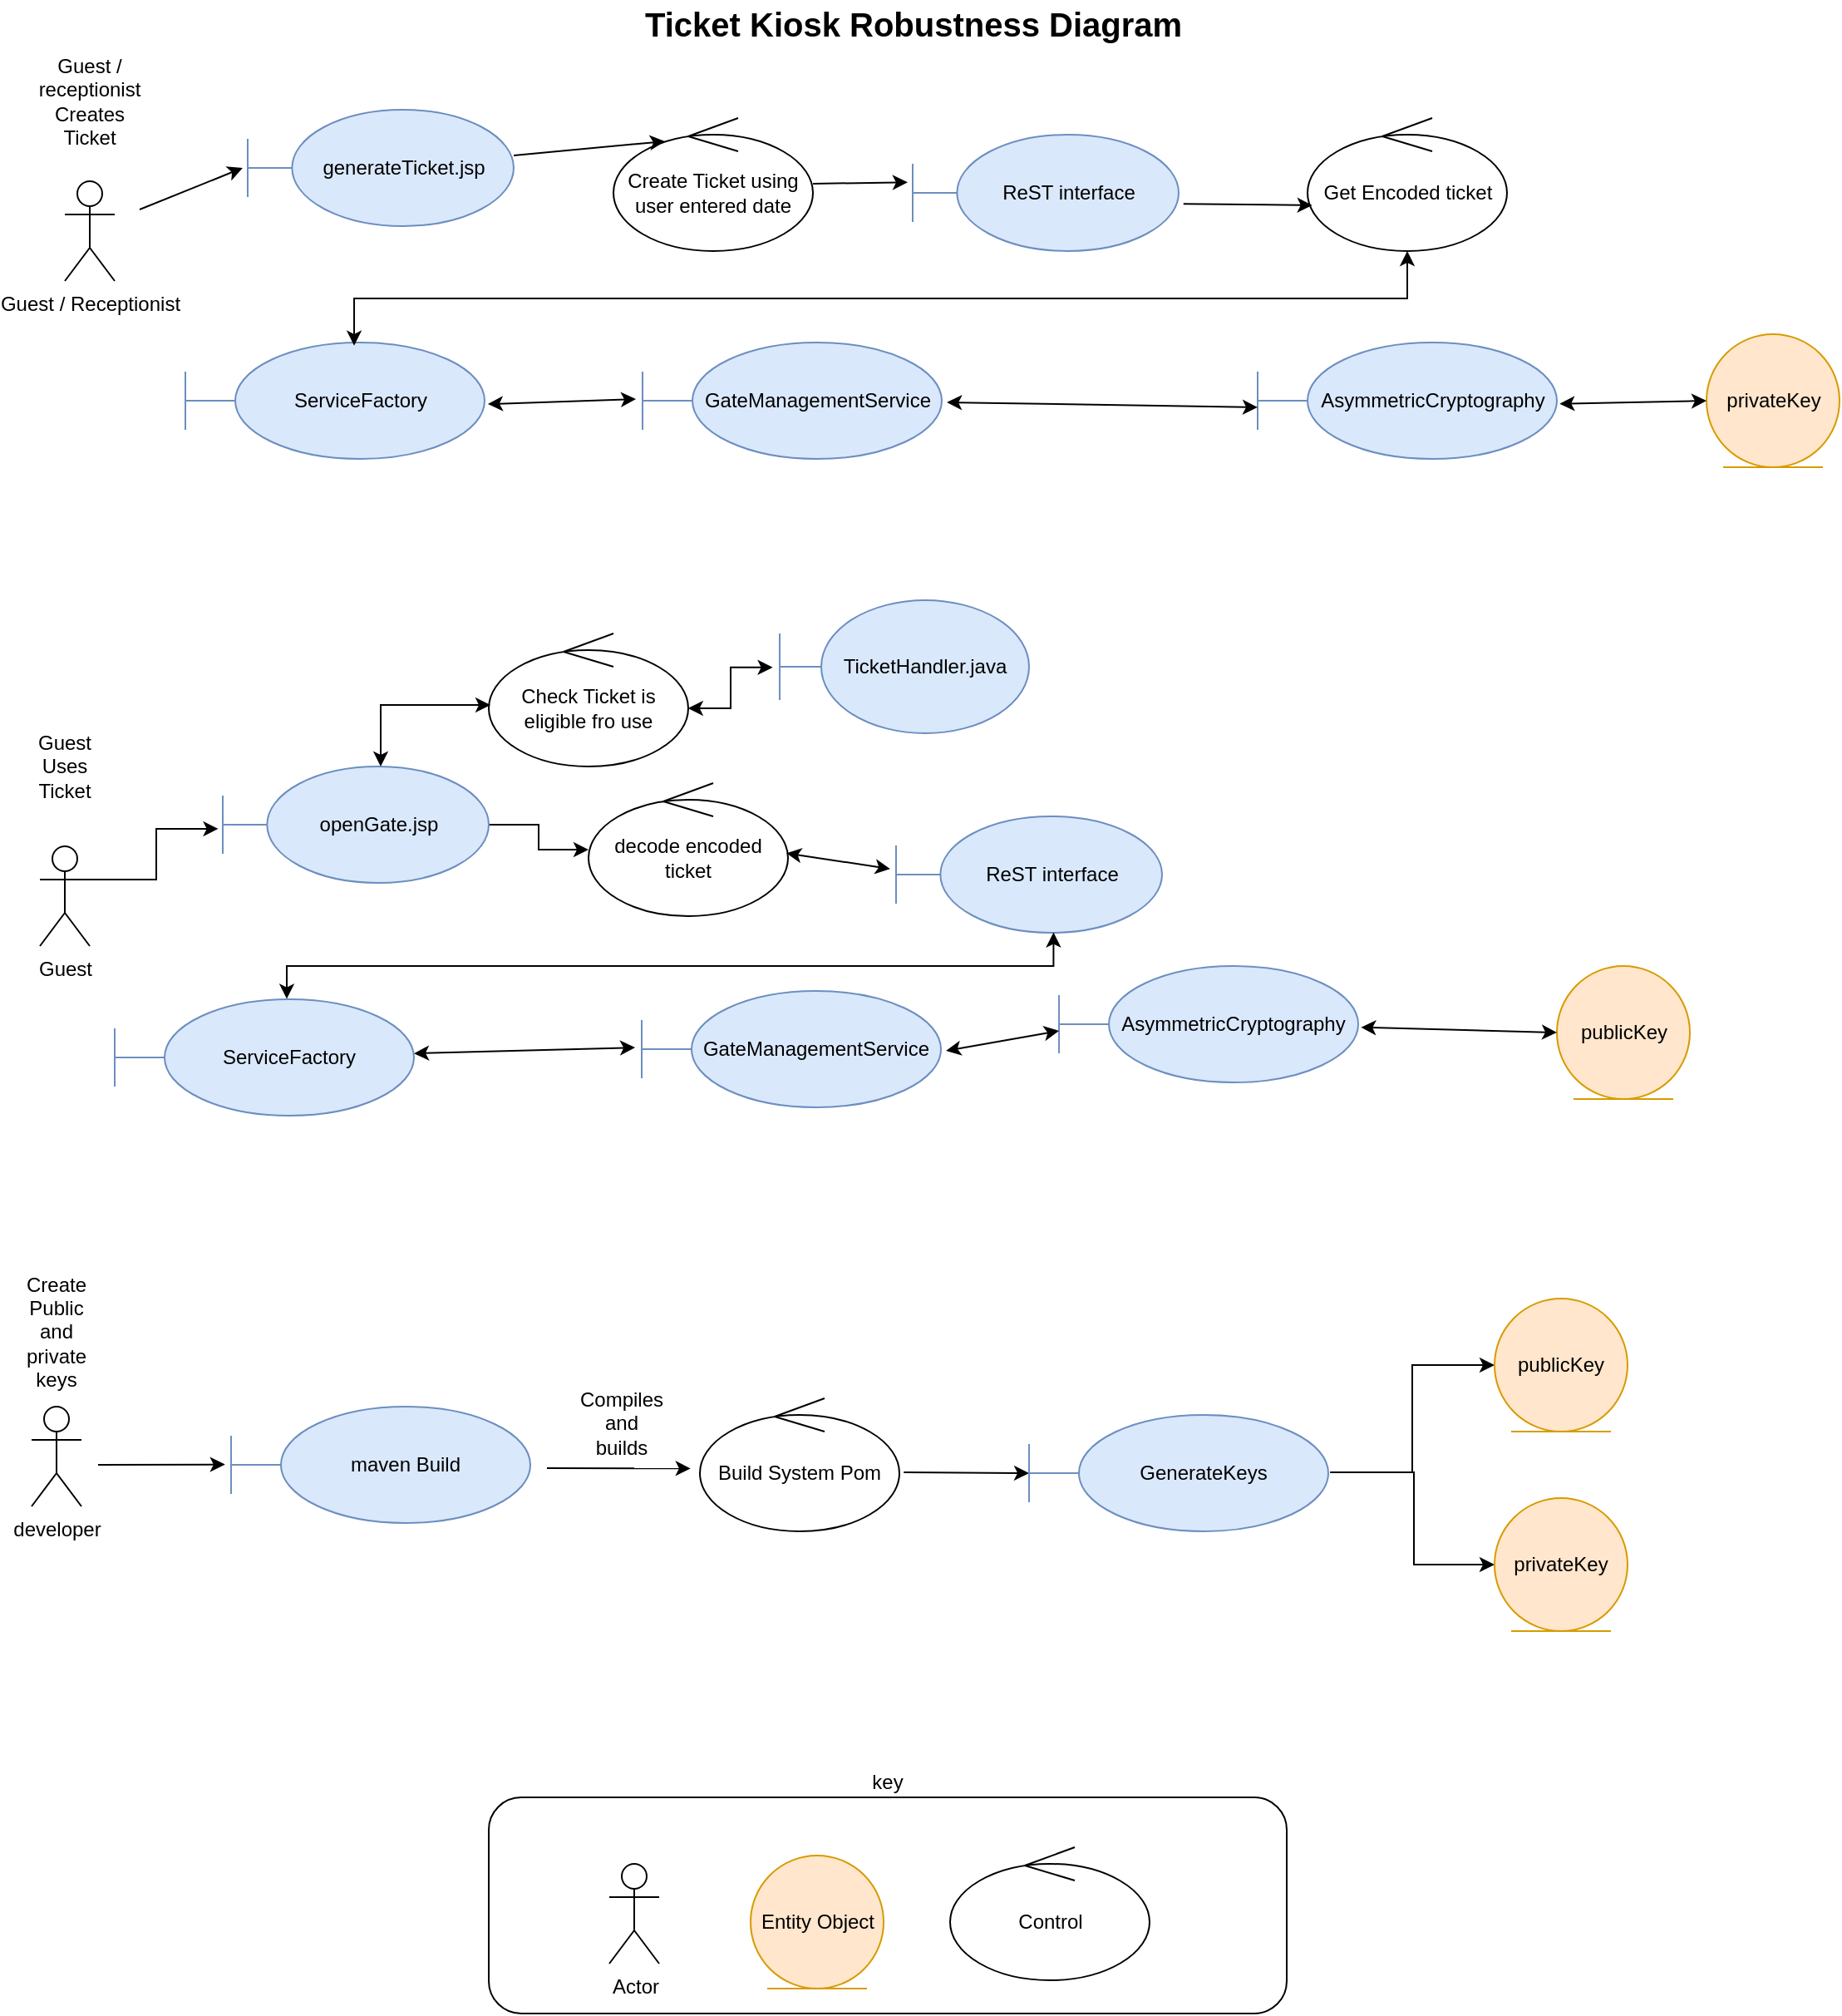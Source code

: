 <mxfile version="13.9.9" type="device"><diagram id="04a45fe4-77d9-99a5-3fdb-36b63ed5cee6" name="Page-1"><mxGraphModel dx="1673" dy="979" grid="1" gridSize="10" guides="1" tooltips="1" connect="1" arrows="1" fold="1" page="1" pageScale="1" pageWidth="1169" pageHeight="827" background="#ffffff" math="0" shadow="0"><root><mxCell id="0"/><mxCell id="1" parent="0"/><mxCell id="15" value="key" style="rounded=1;whiteSpace=wrap;html=1;labelPosition=center;verticalLabelPosition=top;align=center;verticalAlign=bottom;" parent="1" vertex="1"><mxGeometry x="318" y="1111" width="480" height="130" as="geometry"/></mxCell><mxCell id="11" value="Create Ticket using user entered date" style="ellipse;shape=umlControl;whiteSpace=wrap;html=1;" parent="1" vertex="1"><mxGeometry x="393" y="101" width="120" height="80" as="geometry"/></mxCell><mxCell id="12" value="Actor" style="shape=umlActor;verticalLabelPosition=bottom;labelBackgroundColor=#ffffff;verticalAlign=top;html=1;" parent="1" vertex="1"><mxGeometry x="390.5" y="1151" width="30" height="60" as="geometry"/></mxCell><mxCell id="13" value="TicketHandler.java" style="shape=umlBoundary;whiteSpace=wrap;html=1;fillColor=#dae8fc;strokeColor=#6c8ebf;" parent="1" vertex="1"><mxGeometry x="493" y="391" width="150" height="80" as="geometry"/></mxCell><mxCell id="53" value="GateManagementService" style="shape=umlBoundary;whiteSpace=wrap;html=1;fillColor=#dae8fc;strokeColor=#6c8ebf;" parent="1" vertex="1"><mxGeometry x="410.5" y="236" width="180" height="70" as="geometry"/></mxCell><mxCell id="161" value="&lt;font style=&quot;font-size: 20px&quot;&gt;&lt;b&gt;Ticket Kiosk Robustness Diagram&lt;/b&gt;&lt;/font&gt;" style="text;html=1;resizable=0;points=[];autosize=1;align=left;verticalAlign=top;spacingTop=-4;fontSize=14;" parent="1" vertex="1"><mxGeometry x="410" y="30" width="340" height="20" as="geometry"/></mxCell><mxCell id="3gwoYLyfr72Q69Z7RmqG-163" value="developer" style="shape=umlActor;verticalLabelPosition=bottom;labelBackgroundColor=#ffffff;verticalAlign=top;html=1;" parent="1" vertex="1"><mxGeometry x="43" y="876" width="30" height="60" as="geometry"/></mxCell><mxCell id="3wMISs33An8i--o01YGN-199" value="" style="edgeStyle=orthogonalEdgeStyle;rounded=0;orthogonalLoop=1;jettySize=auto;html=1;" edge="1" parent="1" source="3gwoYLyfr72Q69Z7RmqG-173" target="3wMISs33An8i--o01YGN-183"><mxGeometry relative="1" as="geometry"/></mxCell><mxCell id="3gwoYLyfr72Q69Z7RmqG-173" value="openGate.jsp" style="shape=umlBoundary;whiteSpace=wrap;html=1;fillColor=#dae8fc;strokeColor=#6c8ebf;" parent="1" vertex="1"><mxGeometry x="158" y="491" width="160" height="70" as="geometry"/></mxCell><mxCell id="3gwoYLyfr72Q69Z7RmqG-174" value="generateTicket.jsp" style="shape=umlBoundary;whiteSpace=wrap;html=1;fillColor=#dae8fc;strokeColor=#6c8ebf;" parent="1" vertex="1"><mxGeometry x="173" y="96" width="160" height="70" as="geometry"/></mxCell><mxCell id="3gwoYLyfr72Q69Z7RmqG-176" value="ServiceFactory" style="shape=umlBoundary;whiteSpace=wrap;html=1;fillColor=#dae8fc;strokeColor=#6c8ebf;" parent="1" vertex="1"><mxGeometry x="135.5" y="236" width="180" height="70" as="geometry"/></mxCell><mxCell id="3gwoYLyfr72Q69Z7RmqG-177" value="AsymmetricCryptography" style="shape=umlBoundary;whiteSpace=wrap;html=1;fillColor=#dae8fc;strokeColor=#6c8ebf;" parent="1" vertex="1"><mxGeometry x="780.5" y="236" width="180" height="70" as="geometry"/></mxCell><mxCell id="3gwoYLyfr72Q69Z7RmqG-180" value="maven Build" style="shape=umlBoundary;whiteSpace=wrap;html=1;fillColor=#dae8fc;strokeColor=#6c8ebf;" parent="1" vertex="1"><mxGeometry x="163" y="876" width="180" height="70" as="geometry"/></mxCell><mxCell id="3gwoYLyfr72Q69Z7RmqG-197" value="ReST interface" style="shape=umlBoundary;whiteSpace=wrap;html=1;fillColor=#dae8fc;strokeColor=#6c8ebf;" parent="1" vertex="1"><mxGeometry x="573" y="111" width="160" height="70" as="geometry"/></mxCell><mxCell id="3wMISs33An8i--o01YGN-163" value="" style="endArrow=classic;html=1;entryX=0.258;entryY=0.175;entryDx=0;entryDy=0;entryPerimeter=0;" edge="1" parent="1" source="3gwoYLyfr72Q69Z7RmqG-174" target="11"><mxGeometry width="50" height="50" relative="1" as="geometry"><mxPoint x="328" y="56" as="sourcePoint"/><mxPoint x="378" y="6" as="targetPoint"/></mxGeometry></mxCell><mxCell id="3wMISs33An8i--o01YGN-164" value="" style="endArrow=classic;html=1;entryX=-0.019;entryY=0.409;entryDx=0;entryDy=0;entryPerimeter=0;" edge="1" parent="1" source="11" target="3gwoYLyfr72Q69Z7RmqG-197"><mxGeometry width="50" height="50" relative="1" as="geometry"><mxPoint x="478" y="136" as="sourcePoint"/><mxPoint x="548.711" y="86" as="targetPoint"/></mxGeometry></mxCell><mxCell id="3wMISs33An8i--o01YGN-166" value="Guest / Receptionist" style="shape=umlActor;verticalLabelPosition=bottom;labelBackgroundColor=#ffffff;verticalAlign=top;html=1;" vertex="1" parent="1"><mxGeometry x="63" y="139" width="30" height="60" as="geometry"/></mxCell><mxCell id="3wMISs33An8i--o01YGN-167" value="" style="endArrow=classic;html=1;entryX=-0.019;entryY=0.5;entryDx=0;entryDy=0;entryPerimeter=0;" edge="1" parent="1" target="3gwoYLyfr72Q69Z7RmqG-174"><mxGeometry width="50" height="50" relative="1" as="geometry"><mxPoint x="108" y="156" as="sourcePoint"/><mxPoint x="198.08" y="66.03" as="targetPoint"/></mxGeometry></mxCell><mxCell id="3wMISs33An8i--o01YGN-170" value="" style="endArrow=classic;html=1;entryX=-0.022;entryY=0.486;entryDx=0;entryDy=0;entryPerimeter=0;exitX=1.011;exitY=0.529;exitDx=0;exitDy=0;exitPerimeter=0;startArrow=classic;startFill=1;" edge="1" parent="1" source="3gwoYLyfr72Q69Z7RmqG-176" target="53"><mxGeometry width="50" height="50" relative="1" as="geometry"><mxPoint x="320.5" y="296" as="sourcePoint"/><mxPoint x="370.5" y="246" as="targetPoint"/></mxGeometry></mxCell><mxCell id="3wMISs33An8i--o01YGN-171" value="" style="endArrow=classic;html=1;entryX=0;entryY=0.557;entryDx=0;entryDy=0;entryPerimeter=0;exitX=1.017;exitY=0.514;exitDx=0;exitDy=0;exitPerimeter=0;startArrow=classic;startFill=1;" edge="1" parent="1" source="53" target="3gwoYLyfr72Q69Z7RmqG-177"><mxGeometry width="50" height="50" relative="1" as="geometry"><mxPoint x="600.5" y="296" as="sourcePoint"/><mxPoint x="650.5" y="246" as="targetPoint"/></mxGeometry></mxCell><mxCell id="3wMISs33An8i--o01YGN-172" value="Entity Object" style="ellipse;shape=umlEntity;whiteSpace=wrap;html=1;fillColor=#ffe6cc;strokeColor=#d79b00;" vertex="1" parent="1"><mxGeometry x="475.5" y="1146" width="80" height="80" as="geometry"/></mxCell><mxCell id="3wMISs33An8i--o01YGN-173" value="privateKey" style="ellipse;shape=umlEntity;whiteSpace=wrap;html=1;fillColor=#ffe6cc;strokeColor=#d79b00;" vertex="1" parent="1"><mxGeometry x="1050.5" y="231" width="80" height="80" as="geometry"/></mxCell><mxCell id="3wMISs33An8i--o01YGN-174" value="" style="endArrow=classic;html=1;exitX=1.009;exitY=0.527;exitDx=0;exitDy=0;exitPerimeter=0;entryX=0;entryY=0.5;entryDx=0;entryDy=0;startArrow=classic;startFill=1;" edge="1" parent="1" source="3gwoYLyfr72Q69Z7RmqG-177" target="3wMISs33An8i--o01YGN-173"><mxGeometry width="50" height="50" relative="1" as="geometry"><mxPoint x="840.5" y="376" as="sourcePoint"/><mxPoint x="890.5" y="326" as="targetPoint"/></mxGeometry></mxCell><mxCell id="3wMISs33An8i--o01YGN-176" value="Control" style="ellipse;shape=umlControl;whiteSpace=wrap;html=1;" vertex="1" parent="1"><mxGeometry x="595.5" y="1141" width="120" height="80" as="geometry"/></mxCell><mxCell id="3wMISs33An8i--o01YGN-177" value="Guest / receptionist Creates Ticket" style="text;html=1;strokeColor=none;fillColor=none;align=center;verticalAlign=middle;whiteSpace=wrap;rounded=0;" vertex="1" parent="1"><mxGeometry x="58" y="81" width="40" height="20" as="geometry"/></mxCell><mxCell id="3wMISs33An8i--o01YGN-183" value="decode encoded ticket" style="ellipse;shape=umlControl;whiteSpace=wrap;html=1;" vertex="1" parent="1"><mxGeometry x="378" y="501" width="120" height="80" as="geometry"/></mxCell><mxCell id="3wMISs33An8i--o01YGN-184" value="GateManagementService" style="shape=umlBoundary;whiteSpace=wrap;html=1;fillColor=#dae8fc;strokeColor=#6c8ebf;" vertex="1" parent="1"><mxGeometry x="410" y="626" width="180" height="70" as="geometry"/></mxCell><mxCell id="3wMISs33An8i--o01YGN-186" value="ServiceFactory" style="shape=umlBoundary;whiteSpace=wrap;html=1;fillColor=#dae8fc;strokeColor=#6c8ebf;" vertex="1" parent="1"><mxGeometry x="93" y="631" width="180" height="70" as="geometry"/></mxCell><mxCell id="3wMISs33An8i--o01YGN-187" value="AsymmetricCryptography" style="shape=umlBoundary;whiteSpace=wrap;html=1;fillColor=#dae8fc;strokeColor=#6c8ebf;" vertex="1" parent="1"><mxGeometry x="661.02" y="611" width="180" height="70" as="geometry"/></mxCell><mxCell id="3wMISs33An8i--o01YGN-188" value="ReST interface" style="shape=umlBoundary;whiteSpace=wrap;html=1;fillColor=#dae8fc;strokeColor=#6c8ebf;" vertex="1" parent="1"><mxGeometry x="563" y="521" width="160" height="70" as="geometry"/></mxCell><mxCell id="3wMISs33An8i--o01YGN-201" style="edgeStyle=orthogonalEdgeStyle;rounded=0;orthogonalLoop=1;jettySize=auto;html=1;exitX=1;exitY=0.333;exitDx=0;exitDy=0;exitPerimeter=0;entryX=-0.017;entryY=0.535;entryDx=0;entryDy=0;entryPerimeter=0;" edge="1" parent="1" source="3wMISs33An8i--o01YGN-191" target="3gwoYLyfr72Q69Z7RmqG-173"><mxGeometry relative="1" as="geometry"/></mxCell><mxCell id="3wMISs33An8i--o01YGN-191" value="Guest" style="shape=umlActor;verticalLabelPosition=bottom;labelBackgroundColor=#ffffff;verticalAlign=top;html=1;" vertex="1" parent="1"><mxGeometry x="48" y="539" width="30" height="60" as="geometry"/></mxCell><mxCell id="3wMISs33An8i--o01YGN-194" value="" style="endArrow=classic;html=1;entryX=-0.022;entryY=0.486;entryDx=0;entryDy=0;entryPerimeter=0;startArrow=classic;startFill=1;" edge="1" parent="1" source="3wMISs33An8i--o01YGN-186" target="3wMISs33An8i--o01YGN-184"><mxGeometry width="50" height="50" relative="1" as="geometry"><mxPoint x="273.0" y="668.03" as="sourcePoint"/><mxPoint x="-293.98" y="771" as="targetPoint"/></mxGeometry></mxCell><mxCell id="3wMISs33An8i--o01YGN-195" value="" style="endArrow=classic;html=1;entryX=0;entryY=0.557;entryDx=0;entryDy=0;entryPerimeter=0;exitX=1.017;exitY=0.514;exitDx=0;exitDy=0;exitPerimeter=0;startArrow=classic;startFill=1;" edge="1" parent="1" source="3wMISs33An8i--o01YGN-184" target="3wMISs33An8i--o01YGN-187"><mxGeometry width="50" height="50" relative="1" as="geometry"><mxPoint x="-63.98" y="821" as="sourcePoint"/><mxPoint x="-13.98" y="771" as="targetPoint"/></mxGeometry></mxCell><mxCell id="3wMISs33An8i--o01YGN-196" value="publicKey" style="ellipse;shape=umlEntity;whiteSpace=wrap;html=1;fillColor=#ffe6cc;strokeColor=#d79b00;" vertex="1" parent="1"><mxGeometry x="960.5" y="611" width="80" height="80" as="geometry"/></mxCell><mxCell id="3wMISs33An8i--o01YGN-197" value="" style="endArrow=classic;html=1;exitX=1.009;exitY=0.527;exitDx=0;exitDy=0;exitPerimeter=0;entryX=0;entryY=0.5;entryDx=0;entryDy=0;startArrow=classic;startFill=1;" edge="1" parent="1" source="3wMISs33An8i--o01YGN-187" target="3wMISs33An8i--o01YGN-196"><mxGeometry width="50" height="50" relative="1" as="geometry"><mxPoint x="176.02" y="901" as="sourcePoint"/><mxPoint x="226.02" y="851" as="targetPoint"/></mxGeometry></mxCell><mxCell id="3wMISs33An8i--o01YGN-198" value="Guest Uses Ticket" style="text;html=1;strokeColor=none;fillColor=none;align=center;verticalAlign=middle;whiteSpace=wrap;rounded=0;" vertex="1" parent="1"><mxGeometry x="43" y="481" width="40" height="20" as="geometry"/></mxCell><mxCell id="3wMISs33An8i--o01YGN-203" value="" style="endArrow=classic;html=1;entryX=0.575;entryY=-0.003;entryDx=0;entryDy=0;entryPerimeter=0;exitX=0.592;exitY=0.997;exitDx=0;exitDy=0;exitPerimeter=0;rounded=0;edgeStyle=orthogonalEdgeStyle;startArrow=classic;startFill=1;" edge="1" parent="1" source="3wMISs33An8i--o01YGN-188" target="3wMISs33An8i--o01YGN-186"><mxGeometry width="50" height="50" relative="1" as="geometry"><mxPoint x="793" y="571" as="sourcePoint"/><mxPoint x="843" y="521" as="targetPoint"/></mxGeometry></mxCell><mxCell id="3wMISs33An8i--o01YGN-204" value="" style="endArrow=classic;startArrow=classic;html=1;exitX=0.992;exitY=0.527;exitDx=0;exitDy=0;exitPerimeter=0;entryX=-0.022;entryY=0.451;entryDx=0;entryDy=0;entryPerimeter=0;" edge="1" parent="1" source="3wMISs33An8i--o01YGN-183" target="3wMISs33An8i--o01YGN-188"><mxGeometry width="50" height="50" relative="1" as="geometry"><mxPoint x="793" y="501" as="sourcePoint"/><mxPoint x="843" y="451" as="targetPoint"/></mxGeometry></mxCell><mxCell id="3wMISs33An8i--o01YGN-205" value="Get Encoded ticket" style="ellipse;shape=umlControl;whiteSpace=wrap;html=1;" vertex="1" parent="1"><mxGeometry x="810.5" y="101" width="120" height="80" as="geometry"/></mxCell><mxCell id="3wMISs33An8i--o01YGN-206" value="" style="endArrow=classic;html=1;edgeStyle=elbowEdgeStyle;exitX=0.564;exitY=0.027;exitDx=0;exitDy=0;exitPerimeter=0;startArrow=classic;startFill=1;rounded=0;elbow=vertical;" edge="1" parent="1" source="3gwoYLyfr72Q69Z7RmqG-176" target="3wMISs33An8i--o01YGN-205"><mxGeometry width="50" height="50" relative="1" as="geometry"><mxPoint x="823" y="361" as="sourcePoint"/><mxPoint x="793" y="201" as="targetPoint"/></mxGeometry></mxCell><mxCell id="3wMISs33An8i--o01YGN-207" value="" style="endArrow=classic;html=1;exitX=1.018;exitY=0.594;exitDx=0;exitDy=0;exitPerimeter=0;entryX=0.024;entryY=0.656;entryDx=0;entryDy=0;entryPerimeter=0;" edge="1" parent="1" source="3gwoYLyfr72Q69Z7RmqG-197" target="3wMISs33An8i--o01YGN-205"><mxGeometry width="50" height="50" relative="1" as="geometry"><mxPoint x="823" y="361" as="sourcePoint"/><mxPoint x="873" y="311" as="targetPoint"/></mxGeometry></mxCell><mxCell id="3wMISs33An8i--o01YGN-208" value="" style="endArrow=classic;startArrow=classic;html=1;entryX=-0.028;entryY=0.505;entryDx=0;entryDy=0;entryPerimeter=0;exitX=0.999;exitY=0.562;exitDx=0;exitDy=0;exitPerimeter=0;rounded=0;edgeStyle=elbowEdgeStyle;" edge="1" parent="1" source="3wMISs33An8i--o01YGN-209" target="13"><mxGeometry width="50" height="50" relative="1" as="geometry"><mxPoint x="803" y="551" as="sourcePoint"/><mxPoint x="853" y="501" as="targetPoint"/></mxGeometry></mxCell><mxCell id="3wMISs33An8i--o01YGN-209" value="Check Ticket is eligible fro use" style="ellipse;shape=umlControl;whiteSpace=wrap;html=1;" vertex="1" parent="1"><mxGeometry x="318" y="411" width="120" height="80" as="geometry"/></mxCell><mxCell id="3wMISs33An8i--o01YGN-210" value="" style="endArrow=classic;startArrow=classic;html=1;edgeStyle=elbowEdgeStyle;rounded=0;startFill=1;" edge="1" parent="1" source="3gwoYLyfr72Q69Z7RmqG-173"><mxGeometry width="50" height="50" relative="1" as="geometry"><mxPoint x="251.12" y="489.04" as="sourcePoint"/><mxPoint x="319" y="454" as="targetPoint"/><Array as="points"><mxPoint x="253" y="481"/></Array></mxGeometry></mxCell><mxCell id="3wMISs33An8i--o01YGN-211" value="Create Public and private keys" style="text;html=1;strokeColor=none;fillColor=none;align=center;verticalAlign=middle;whiteSpace=wrap;rounded=0;" vertex="1" parent="1"><mxGeometry x="38" y="821" width="40" height="20" as="geometry"/></mxCell><mxCell id="3wMISs33An8i--o01YGN-212" value="" style="endArrow=classic;html=1;entryX=-0.02;entryY=0.497;entryDx=0;entryDy=0;entryPerimeter=0;" edge="1" parent="1" target="3gwoYLyfr72Q69Z7RmqG-180"><mxGeometry width="50" height="50" relative="1" as="geometry"><mxPoint x="83" y="911" as="sourcePoint"/><mxPoint x="153" y="891" as="targetPoint"/></mxGeometry></mxCell><mxCell id="3wMISs33An8i--o01YGN-215" value="" style="endArrow=classic;html=1;entryX=-0.02;entryY=0.46;entryDx=0;entryDy=0;entryPerimeter=0;" edge="1" parent="1"><mxGeometry width="50" height="50" relative="1" as="geometry"><mxPoint x="353" y="913" as="sourcePoint"/><mxPoint x="439.4" y="913.2" as="targetPoint"/></mxGeometry></mxCell><mxCell id="3wMISs33An8i--o01YGN-216" value="Compiles and builds" style="text;html=1;strokeColor=none;fillColor=none;align=center;verticalAlign=middle;whiteSpace=wrap;rounded=0;" vertex="1" parent="1"><mxGeometry x="378" y="876" width="40" height="20" as="geometry"/></mxCell><mxCell id="3wMISs33An8i--o01YGN-222" value="Build System Pom" style="ellipse;shape=umlControl;whiteSpace=wrap;html=1;" vertex="1" parent="1"><mxGeometry x="445" y="871" width="120" height="80" as="geometry"/></mxCell><mxCell id="3wMISs33An8i--o01YGN-223" value="" style="endArrow=classic;html=1;exitX=1.022;exitY=0.557;exitDx=0;exitDy=0;exitPerimeter=0;" edge="1" parent="1" source="3wMISs33An8i--o01YGN-222"><mxGeometry width="50" height="50" relative="1" as="geometry"><mxPoint x="611.02" y="921" as="sourcePoint"/><mxPoint x="643" y="916" as="targetPoint"/></mxGeometry></mxCell><mxCell id="3wMISs33An8i--o01YGN-225" value="GenerateKeys" style="shape=umlBoundary;whiteSpace=wrap;html=1;fillColor=#dae8fc;strokeColor=#6c8ebf;" vertex="1" parent="1"><mxGeometry x="643" y="881" width="180" height="70" as="geometry"/></mxCell><mxCell id="3wMISs33An8i--o01YGN-229" style="edgeStyle=elbowEdgeStyle;rounded=0;orthogonalLoop=1;jettySize=auto;html=1;exitX=0;exitY=0.5;exitDx=0;exitDy=0;entryX=1.006;entryY=0.493;entryDx=0;entryDy=0;entryPerimeter=0;startArrow=classic;startFill=1;endArrow=none;endFill=0;" edge="1" parent="1" source="3wMISs33An8i--o01YGN-227" target="3wMISs33An8i--o01YGN-225"><mxGeometry relative="1" as="geometry"/></mxCell><mxCell id="3wMISs33An8i--o01YGN-227" value="publicKey" style="ellipse;shape=umlEntity;whiteSpace=wrap;html=1;fillColor=#ffe6cc;strokeColor=#d79b00;" vertex="1" parent="1"><mxGeometry x="923" y="811" width="80" height="80" as="geometry"/></mxCell><mxCell id="3wMISs33An8i--o01YGN-230" style="edgeStyle=elbowEdgeStyle;rounded=0;orthogonalLoop=1;jettySize=auto;html=1;exitX=0;exitY=0.5;exitDx=0;exitDy=0;startArrow=classic;startFill=1;entryX=1.019;entryY=0.493;entryDx=0;entryDy=0;entryPerimeter=0;endArrow=none;endFill=0;" edge="1" parent="1" source="3wMISs33An8i--o01YGN-228" target="3wMISs33An8i--o01YGN-225"><mxGeometry relative="1" as="geometry"><mxPoint x="823.0" y="911" as="targetPoint"/></mxGeometry></mxCell><mxCell id="3wMISs33An8i--o01YGN-228" value="privateKey" style="ellipse;shape=umlEntity;whiteSpace=wrap;html=1;fillColor=#ffe6cc;strokeColor=#d79b00;" vertex="1" parent="1"><mxGeometry x="923" y="931" width="80" height="80" as="geometry"/></mxCell></root></mxGraphModel></diagram></mxfile>